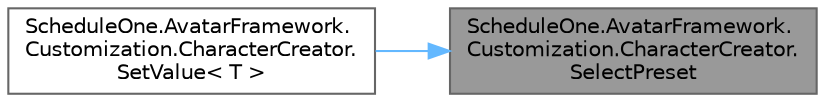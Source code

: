 digraph "ScheduleOne.AvatarFramework.Customization.CharacterCreator.SelectPreset"
{
 // LATEX_PDF_SIZE
  bgcolor="transparent";
  edge [fontname=Helvetica,fontsize=10,labelfontname=Helvetica,labelfontsize=10];
  node [fontname=Helvetica,fontsize=10,shape=box,height=0.2,width=0.4];
  rankdir="RL";
  Node1 [id="Node000001",label="ScheduleOne.AvatarFramework.\lCustomization.CharacterCreator.\lSelectPreset",height=0.2,width=0.4,color="gray40", fillcolor="grey60", style="filled", fontcolor="black",tooltip=" "];
  Node1 -> Node2 [id="edge1_Node000001_Node000002",dir="back",color="steelblue1",style="solid",tooltip=" "];
  Node2 [id="Node000002",label="ScheduleOne.AvatarFramework.\lCustomization.CharacterCreator.\lSetValue\< T \>",height=0.2,width=0.4,color="grey40", fillcolor="white", style="filled",URL="$class_schedule_one_1_1_avatar_framework_1_1_customization_1_1_character_creator.html#aee423deaa702e8af381c0fca2adc8515",tooltip=" "];
}
